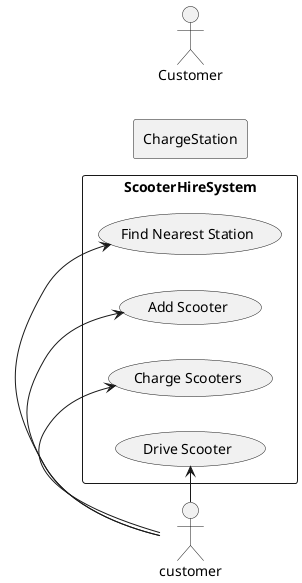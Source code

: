 @startuml Scooter Use Case

left to right direction
actor Customer

rectangle ScooterHireSystem {
    usecase "Hire Scooter" as UC1
    usecase "Drive Scooter" as UC4 
    usecase "Charge Scooter" as UC3
    usecase "Return Scooter" as UC2
}

rectangle ChargeStation {
    usecase "Find Nearest Station" as UC1
    usecase "Add Scooter" as UC2 
    usecase "Charge Scooters" as UC3 
}

customer -> UC1 
customer -> UC2
customer -> UC3 
customer -> UC4 

@enduml
